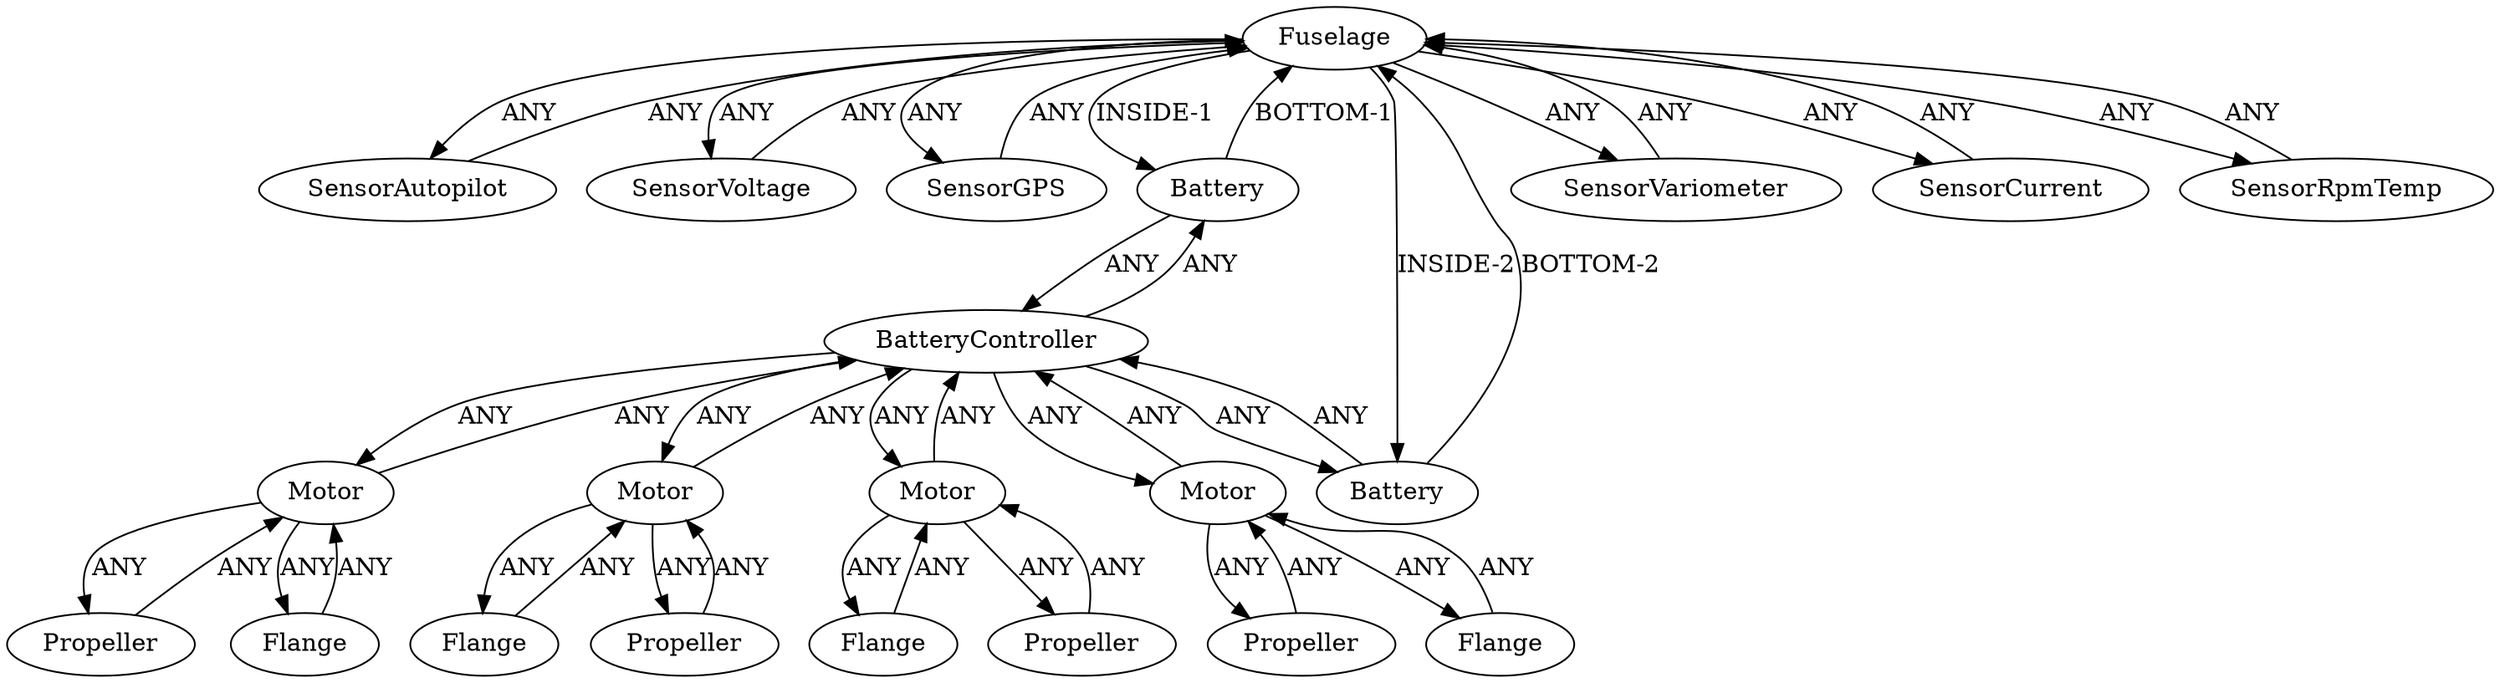 /* Created by igraph 0.10.2 */
digraph {
  0 [
    instance=Fuselage_instance_1
    label=Fuselage
  ];
  1 [
    instance=Flange_instance_1
    label=Flange
  ];
  2 [
    instance=Motor_instance_1
    label=Motor
  ];
  3 [
    instance=SensorAutopilot_instance_1
    label=SensorAutopilot
  ];
  4 [
    instance=Propeller_instance_1
    label=Propeller
  ];
  5 [
    instance=Flange_instance_2
    label=Flange
  ];
  6 [
    instance=SensorVoltage_instance_1
    label=SensorVoltage
  ];
  7 [
    instance=Propeller_instance_2
    label=Propeller
  ];
  8 [
    instance=Motor_instance_2
    label=Motor
  ];
  9 [
    instance=Motor_instance_3
    label=Motor
  ];
  10 [
    instance=Flange_instance_3
    label=Flange
  ];
  11 [
    instance=Propeller_instance_3
    label=Propeller
  ];
  12 [
    instance=Flange_instance_4
    label=Flange
  ];
  13 [
    instance=SensorGPS_instance_1
    label=SensorGPS
  ];
  14 [
    instance=Battery_instance_1
    label=Battery
  ];
  15 [
    instance=SensorVariometer_instance_1
    label=SensorVariometer
  ];
  16 [
    instance=Battery_instance_2
    label=Battery
  ];
  17 [
    instance=SensorCurrent_instance_1
    label=SensorCurrent
  ];
  18 [
    instance=Motor_instance_4
    label=Motor
  ];
  19 [
    instance=Propeller_instance_4
    label=Propeller
  ];
  20 [
    instance=BatteryController_instance_1
    label=BatteryController
  ];
  21 [
    instance=SensorRpmTemp_instance_1
    label=SensorRpmTemp
  ];

  0 -> 3 [
    label=ANY
  ];
  0 -> 6 [
    label=ANY
  ];
  0 -> 13 [
    label=ANY
  ];
  0 -> 14 [
    label="INSIDE-1"
  ];
  0 -> 15 [
    label=ANY
  ];
  0 -> 16 [
    label="INSIDE-2"
  ];
  0 -> 17 [
    label=ANY
  ];
  0 -> 21 [
    label=ANY
  ];
  1 -> 2 [
    label=ANY
  ];
  2 -> 1 [
    label=ANY
  ];
  2 -> 4 [
    label=ANY
  ];
  2 -> 20 [
    label=ANY
  ];
  3 -> 0 [
    label=ANY
  ];
  4 -> 2 [
    label=ANY
  ];
  5 -> 18 [
    label=ANY
  ];
  6 -> 0 [
    label=ANY
  ];
  7 -> 8 [
    label=ANY
  ];
  8 -> 7 [
    label=ANY
  ];
  8 -> 10 [
    label=ANY
  ];
  8 -> 20 [
    label=ANY
  ];
  9 -> 11 [
    label=ANY
  ];
  9 -> 12 [
    label=ANY
  ];
  9 -> 20 [
    label=ANY
  ];
  10 -> 8 [
    label=ANY
  ];
  11 -> 9 [
    label=ANY
  ];
  12 -> 9 [
    label=ANY
  ];
  13 -> 0 [
    label=ANY
  ];
  14 -> 0 [
    label="BOTTOM-1"
  ];
  14 -> 20 [
    label=ANY
  ];
  15 -> 0 [
    label=ANY
  ];
  16 -> 0 [
    label="BOTTOM-2"
  ];
  16 -> 20 [
    label=ANY
  ];
  17 -> 0 [
    label=ANY
  ];
  18 -> 5 [
    label=ANY
  ];
  18 -> 19 [
    label=ANY
  ];
  18 -> 20 [
    label=ANY
  ];
  19 -> 18 [
    label=ANY
  ];
  20 -> 2 [
    label=ANY
  ];
  20 -> 8 [
    label=ANY
  ];
  20 -> 9 [
    label=ANY
  ];
  20 -> 14 [
    label=ANY
  ];
  20 -> 16 [
    label=ANY
  ];
  20 -> 18 [
    label=ANY
  ];
  21 -> 0 [
    label=ANY
  ];
}
